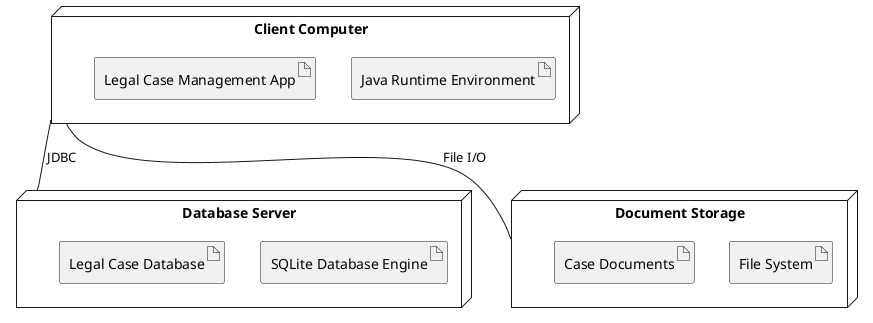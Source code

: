 @startuml Deployment Diagram

node "Client Computer" as clientPC {
  artifact "Java Runtime Environment" as jre
  artifact "Legal Case Management App" as app
}

node "Database Server" as dbServer {
  artifact "SQLite Database Engine" as dbEngine
  artifact "Legal Case Database" as legalCaseDB
}

node "Document Storage" as docStorage {
  artifact "File System" as fs
  artifact "Case Documents" as docs
}

clientPC -- dbServer : JDBC
clientPC -- docStorage : File I/O

@enduml

